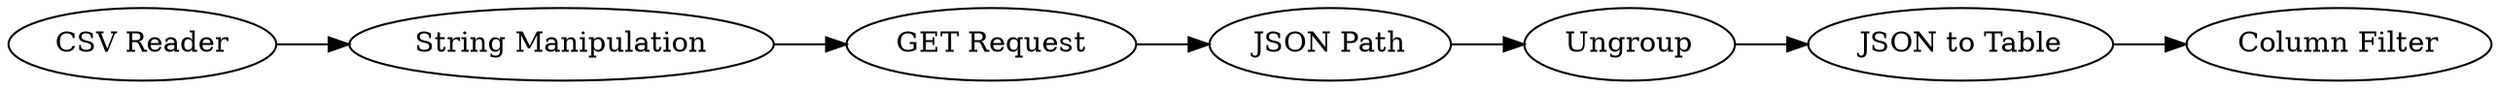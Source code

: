 digraph {
	9 -> 7
	5 -> 4
	4 -> 8
	8 -> 9
	7 -> 10
	1 -> 5
	5 [label="String Manipulation"]
	1 [label="CSV Reader"]
	7 [label="JSON to Table"]
	9 [label=Ungroup]
	4 [label="GET Request"]
	8 [label="JSON Path"]
	10 [label="Column Filter"]
	rankdir=LR
}
